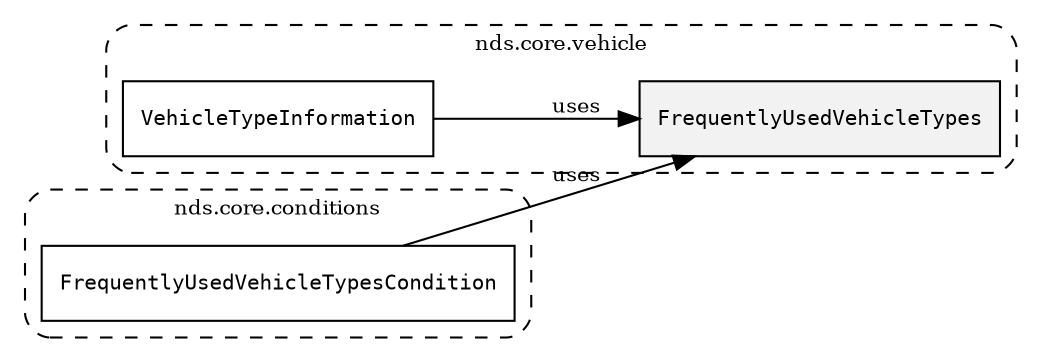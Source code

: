 /**
 * This dot file creates symbol collaboration diagram for FrequentlyUsedVehicleTypes.
 */
digraph ZSERIO
{
    node [shape=box, fontsize=10];
    rankdir="LR";
    fontsize=10;
    tooltip="FrequentlyUsedVehicleTypes collaboration diagram";

    subgraph "cluster_nds.core.vehicle"
    {
        style="dashed, rounded";
        label="nds.core.vehicle";
        tooltip="Package nds.core.vehicle";
        href="../../../content/packages/nds.core.vehicle.html#Package-nds-core-vehicle";
        target="_parent";

        "FrequentlyUsedVehicleTypes" [style="filled", fillcolor="#0000000D", target="_parent", label=<<font face="monospace"><table align="center" border="0" cellspacing="0" cellpadding="0"><tr><td href="../../../content/packages/nds.core.vehicle.html#Bitmask-FrequentlyUsedVehicleTypes" title="Bitmask defined in nds.core.vehicle">FrequentlyUsedVehicleTypes</td></tr></table></font>>];
        "VehicleTypeInformation" [target="_parent", label=<<font face="monospace"><table align="center" border="0" cellspacing="0" cellpadding="0"><tr><td href="../../../content/packages/nds.core.vehicle.html#Structure-VehicleTypeInformation" title="Structure defined in nds.core.vehicle">VehicleTypeInformation</td></tr></table></font>>];
    }

    subgraph "cluster_nds.core.conditions"
    {
        style="dashed, rounded";
        label="nds.core.conditions";
        tooltip="Package nds.core.conditions";
        href="../../../content/packages/nds.core.conditions.html#Package-nds-core-conditions";
        target="_parent";

        "FrequentlyUsedVehicleTypesCondition" [target="_parent", label=<<font face="monospace"><table align="center" border="0" cellspacing="0" cellpadding="0"><tr><td href="../../../content/packages/nds.core.conditions.html#Structure-FrequentlyUsedVehicleTypesCondition" title="Structure defined in nds.core.conditions">FrequentlyUsedVehicleTypesCondition</td></tr></table></font>>];
    }

    "FrequentlyUsedVehicleTypesCondition" -> "FrequentlyUsedVehicleTypes" [label="uses", fontsize=10];
    "VehicleTypeInformation" -> "FrequentlyUsedVehicleTypes" [label="uses", fontsize=10];
}
